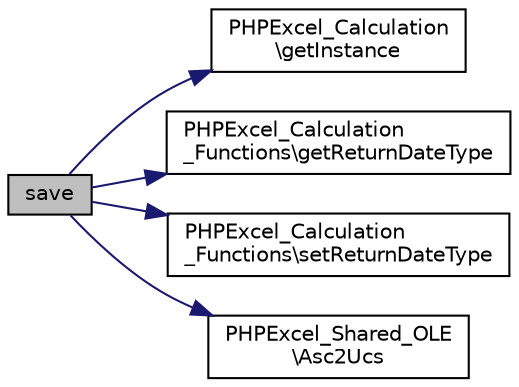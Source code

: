 digraph "save"
{
  edge [fontname="Helvetica",fontsize="10",labelfontname="Helvetica",labelfontsize="10"];
  node [fontname="Helvetica",fontsize="10",shape=record];
  rankdir="LR";
  Node2 [label="save",height=0.2,width=0.4,color="black", fillcolor="grey75", style="filled", fontcolor="black"];
  Node2 -> Node3 [color="midnightblue",fontsize="10",style="solid",fontname="Helvetica"];
  Node3 [label="PHPExcel_Calculation\l\\getInstance",height=0.2,width=0.4,color="black", fillcolor="white", style="filled",URL="$class_p_h_p_excel___calculation.html#a8bfbadeff4d146fadfef867cd1f5526d"];
  Node2 -> Node4 [color="midnightblue",fontsize="10",style="solid",fontname="Helvetica"];
  Node4 [label="PHPExcel_Calculation\l_Functions\\getReturnDateType",height=0.2,width=0.4,color="black", fillcolor="white", style="filled",URL="$class_p_h_p_excel___calculation___functions.html#adf6f0cce10c83cf95079483f2090d3cc"];
  Node2 -> Node5 [color="midnightblue",fontsize="10",style="solid",fontname="Helvetica"];
  Node5 [label="PHPExcel_Calculation\l_Functions\\setReturnDateType",height=0.2,width=0.4,color="black", fillcolor="white", style="filled",URL="$class_p_h_p_excel___calculation___functions.html#a75af080abcb5370f3c1356ef532e0e7c"];
  Node2 -> Node6 [color="midnightblue",fontsize="10",style="solid",fontname="Helvetica"];
  Node6 [label="PHPExcel_Shared_OLE\l\\Asc2Ucs",height=0.2,width=0.4,color="black", fillcolor="white", style="filled",URL="$class_p_h_p_excel___shared___o_l_e.html#aa4cc04439c8606a783c51808bcf39d3b"];
}
